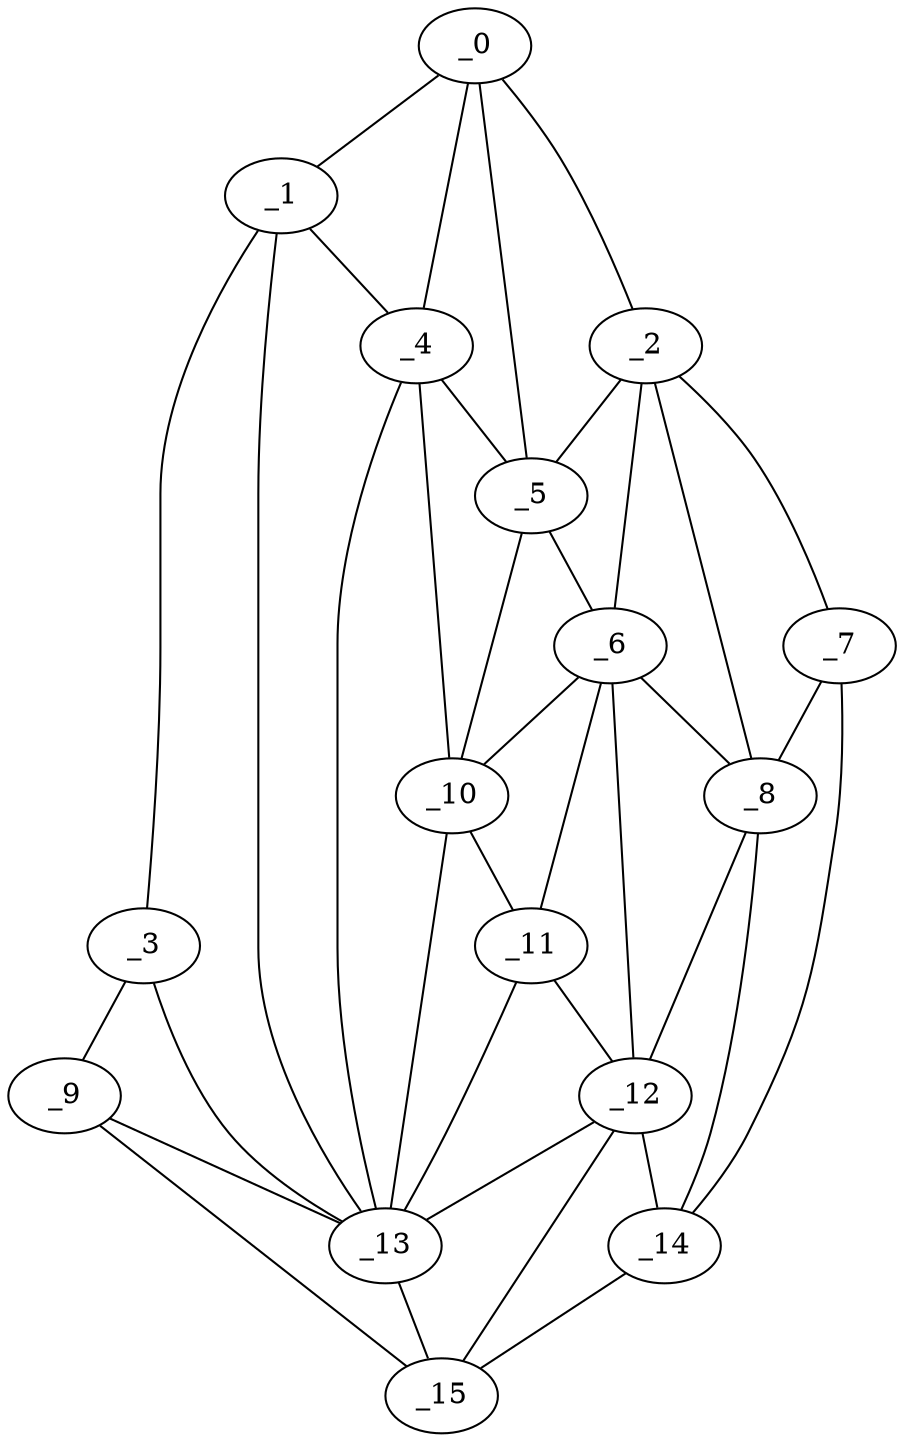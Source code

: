 graph "obj5__270.gxl" {
	_0	 [x=37,
		y=59];
	_1	 [x=38,
		y=49];
	_0 -- _1	 [valence=1];
	_2	 [x=38,
		y=112];
	_0 -- _2	 [valence=1];
	_4	 [x=46,
		y=65];
	_0 -- _4	 [valence=1];
	_5	 [x=49,
		y=70];
	_0 -- _5	 [valence=2];
	_3	 [x=43,
		y=28];
	_1 -- _3	 [valence=1];
	_1 -- _4	 [valence=2];
	_13	 [x=94,
		y=48];
	_1 -- _13	 [valence=1];
	_2 -- _5	 [valence=1];
	_6	 [x=71,
		y=84];
	_2 -- _6	 [valence=2];
	_7	 [x=71,
		y=114];
	_2 -- _7	 [valence=1];
	_8	 [x=73,
		y=100];
	_2 -- _8	 [valence=2];
	_9	 [x=89,
		y=28];
	_3 -- _9	 [valence=1];
	_3 -- _13	 [valence=2];
	_4 -- _5	 [valence=1];
	_10	 [x=89,
		y=68];
	_4 -- _10	 [valence=1];
	_4 -- _13	 [valence=2];
	_5 -- _6	 [valence=1];
	_5 -- _10	 [valence=2];
	_6 -- _8	 [valence=1];
	_6 -- _10	 [valence=1];
	_11	 [x=90,
		y=77];
	_6 -- _11	 [valence=2];
	_12	 [x=93,
		y=90];
	_6 -- _12	 [valence=1];
	_7 -- _8	 [valence=2];
	_14	 [x=94,
		y=111];
	_7 -- _14	 [valence=1];
	_8 -- _12	 [valence=2];
	_8 -- _14	 [valence=2];
	_9 -- _13	 [valence=2];
	_15	 [x=95,
		y=38];
	_9 -- _15	 [valence=1];
	_10 -- _11	 [valence=1];
	_10 -- _13	 [valence=2];
	_11 -- _12	 [valence=1];
	_11 -- _13	 [valence=2];
	_12 -- _13	 [valence=2];
	_12 -- _14	 [valence=2];
	_12 -- _15	 [valence=2];
	_13 -- _15	 [valence=1];
	_14 -- _15	 [valence=1];
}
